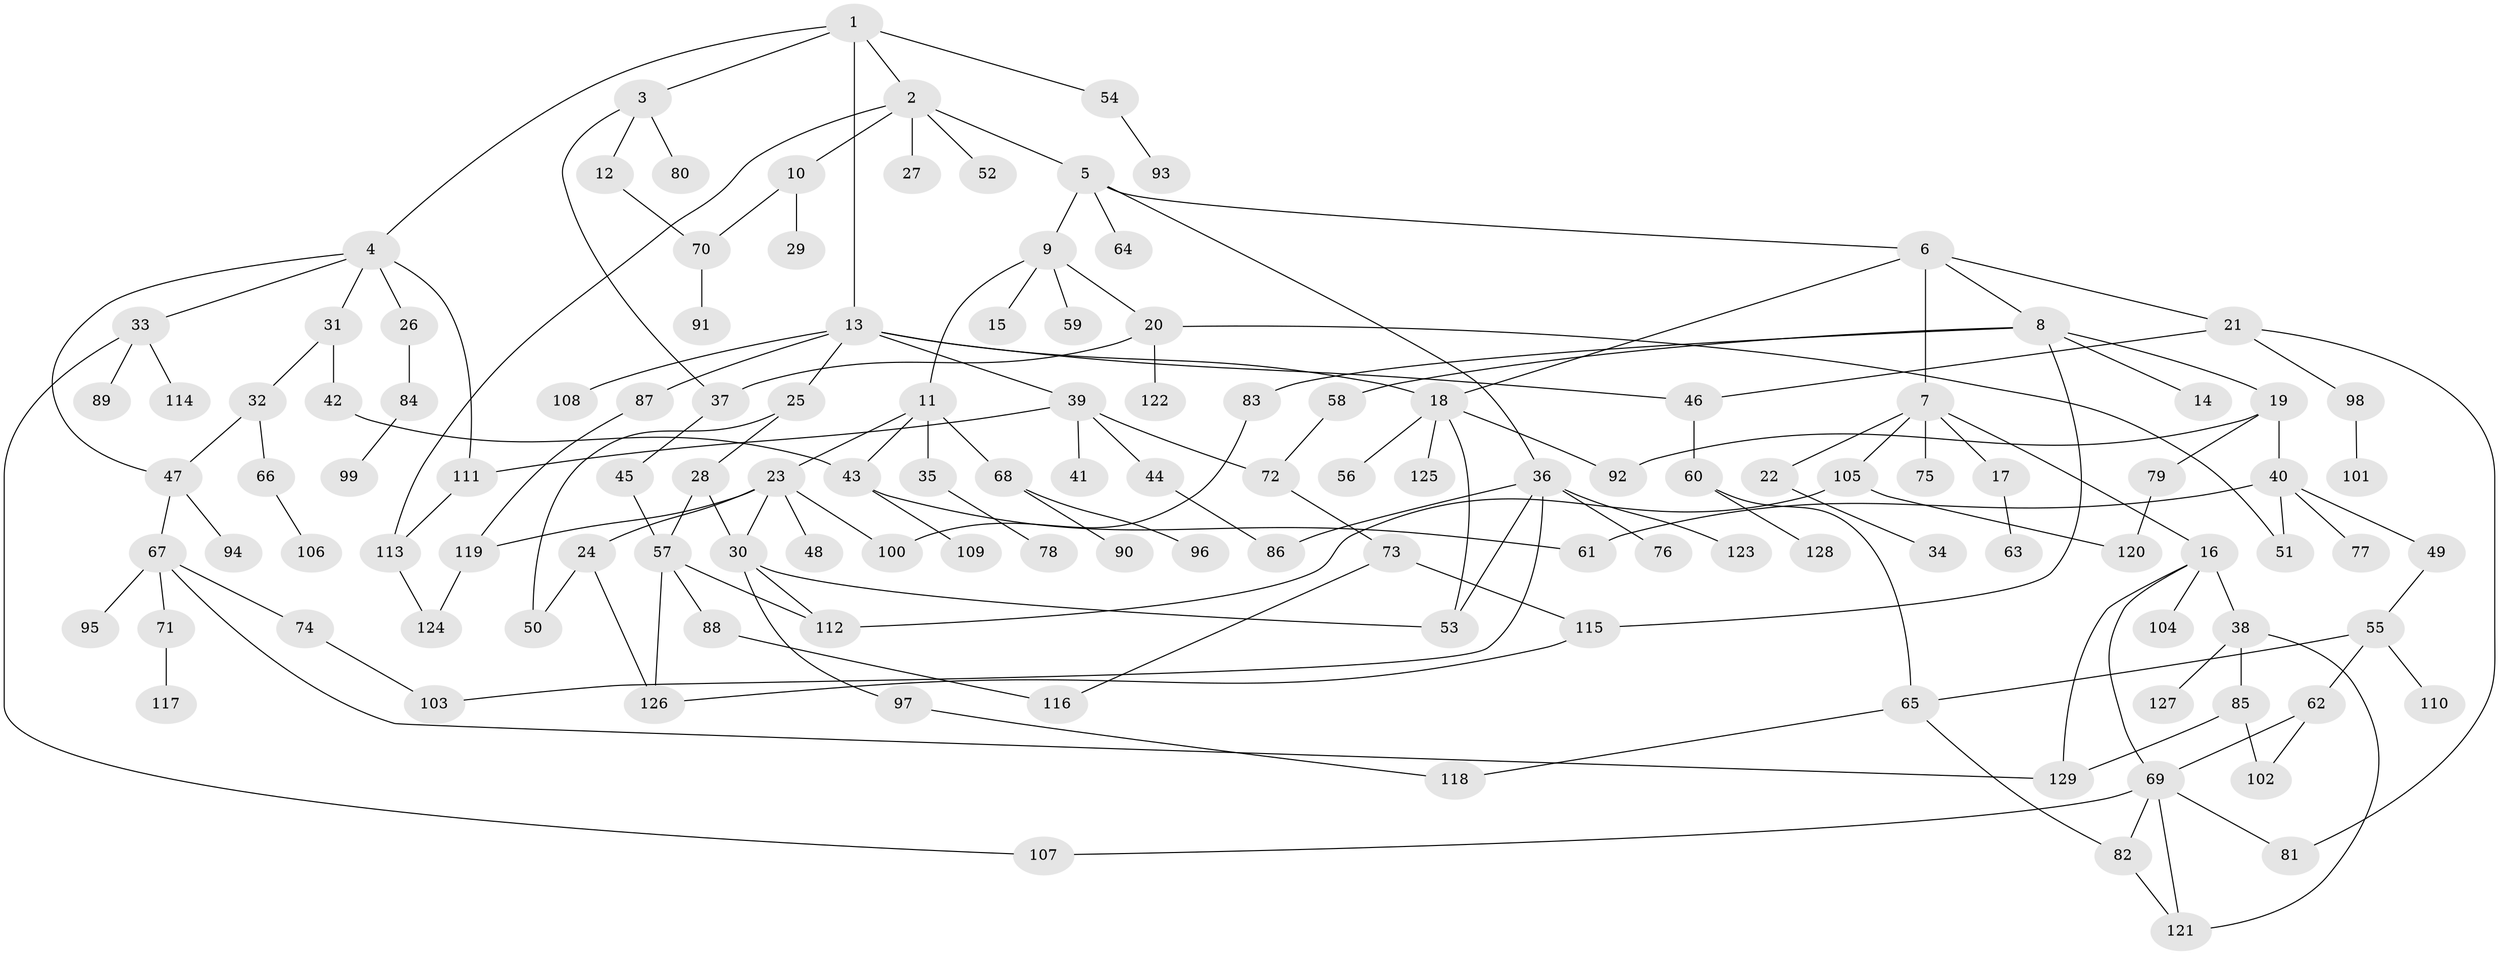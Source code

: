 // Generated by graph-tools (version 1.1) at 2025/41/03/09/25 04:41:32]
// undirected, 129 vertices, 168 edges
graph export_dot {
graph [start="1"]
  node [color=gray90,style=filled];
  1;
  2;
  3;
  4;
  5;
  6;
  7;
  8;
  9;
  10;
  11;
  12;
  13;
  14;
  15;
  16;
  17;
  18;
  19;
  20;
  21;
  22;
  23;
  24;
  25;
  26;
  27;
  28;
  29;
  30;
  31;
  32;
  33;
  34;
  35;
  36;
  37;
  38;
  39;
  40;
  41;
  42;
  43;
  44;
  45;
  46;
  47;
  48;
  49;
  50;
  51;
  52;
  53;
  54;
  55;
  56;
  57;
  58;
  59;
  60;
  61;
  62;
  63;
  64;
  65;
  66;
  67;
  68;
  69;
  70;
  71;
  72;
  73;
  74;
  75;
  76;
  77;
  78;
  79;
  80;
  81;
  82;
  83;
  84;
  85;
  86;
  87;
  88;
  89;
  90;
  91;
  92;
  93;
  94;
  95;
  96;
  97;
  98;
  99;
  100;
  101;
  102;
  103;
  104;
  105;
  106;
  107;
  108;
  109;
  110;
  111;
  112;
  113;
  114;
  115;
  116;
  117;
  118;
  119;
  120;
  121;
  122;
  123;
  124;
  125;
  126;
  127;
  128;
  129;
  1 -- 2;
  1 -- 3;
  1 -- 4;
  1 -- 13;
  1 -- 54;
  2 -- 5;
  2 -- 10;
  2 -- 27;
  2 -- 52;
  2 -- 113;
  3 -- 12;
  3 -- 80;
  3 -- 37;
  4 -- 26;
  4 -- 31;
  4 -- 33;
  4 -- 47;
  4 -- 111;
  5 -- 6;
  5 -- 9;
  5 -- 36;
  5 -- 64;
  6 -- 7;
  6 -- 8;
  6 -- 18;
  6 -- 21;
  7 -- 16;
  7 -- 17;
  7 -- 22;
  7 -- 75;
  7 -- 105;
  8 -- 14;
  8 -- 19;
  8 -- 58;
  8 -- 83;
  8 -- 115;
  9 -- 11;
  9 -- 15;
  9 -- 20;
  9 -- 59;
  10 -- 29;
  10 -- 70;
  11 -- 23;
  11 -- 35;
  11 -- 43;
  11 -- 68;
  12 -- 70;
  13 -- 25;
  13 -- 39;
  13 -- 46;
  13 -- 87;
  13 -- 108;
  13 -- 18;
  16 -- 38;
  16 -- 69;
  16 -- 104;
  16 -- 129;
  17 -- 63;
  18 -- 53;
  18 -- 56;
  18 -- 125;
  18 -- 92;
  19 -- 40;
  19 -- 79;
  19 -- 92;
  20 -- 37;
  20 -- 51;
  20 -- 122;
  21 -- 81;
  21 -- 98;
  21 -- 46;
  22 -- 34;
  23 -- 24;
  23 -- 48;
  23 -- 100;
  23 -- 30;
  23 -- 119;
  24 -- 126;
  24 -- 50;
  25 -- 28;
  25 -- 50;
  26 -- 84;
  28 -- 30;
  28 -- 57;
  30 -- 97;
  30 -- 53;
  30 -- 112;
  31 -- 32;
  31 -- 42;
  32 -- 47;
  32 -- 66;
  33 -- 89;
  33 -- 107;
  33 -- 114;
  35 -- 78;
  36 -- 76;
  36 -- 86;
  36 -- 123;
  36 -- 103;
  36 -- 53;
  37 -- 45;
  38 -- 85;
  38 -- 127;
  38 -- 121;
  39 -- 41;
  39 -- 44;
  39 -- 72;
  39 -- 111;
  40 -- 49;
  40 -- 77;
  40 -- 61;
  40 -- 51;
  42 -- 43;
  43 -- 61;
  43 -- 109;
  44 -- 86;
  45 -- 57;
  46 -- 60;
  47 -- 67;
  47 -- 94;
  49 -- 55;
  54 -- 93;
  55 -- 62;
  55 -- 110;
  55 -- 65;
  57 -- 88;
  57 -- 112;
  57 -- 126;
  58 -- 72;
  60 -- 65;
  60 -- 128;
  62 -- 102;
  62 -- 69;
  65 -- 82;
  65 -- 118;
  66 -- 106;
  67 -- 71;
  67 -- 74;
  67 -- 95;
  67 -- 129;
  68 -- 90;
  68 -- 96;
  69 -- 82;
  69 -- 107;
  69 -- 81;
  69 -- 121;
  70 -- 91;
  71 -- 117;
  72 -- 73;
  73 -- 116;
  73 -- 115;
  74 -- 103;
  79 -- 120;
  82 -- 121;
  83 -- 100;
  84 -- 99;
  85 -- 102;
  85 -- 129;
  87 -- 119;
  88 -- 116;
  97 -- 118;
  98 -- 101;
  105 -- 112;
  105 -- 120;
  111 -- 113;
  113 -- 124;
  115 -- 126;
  119 -- 124;
}
